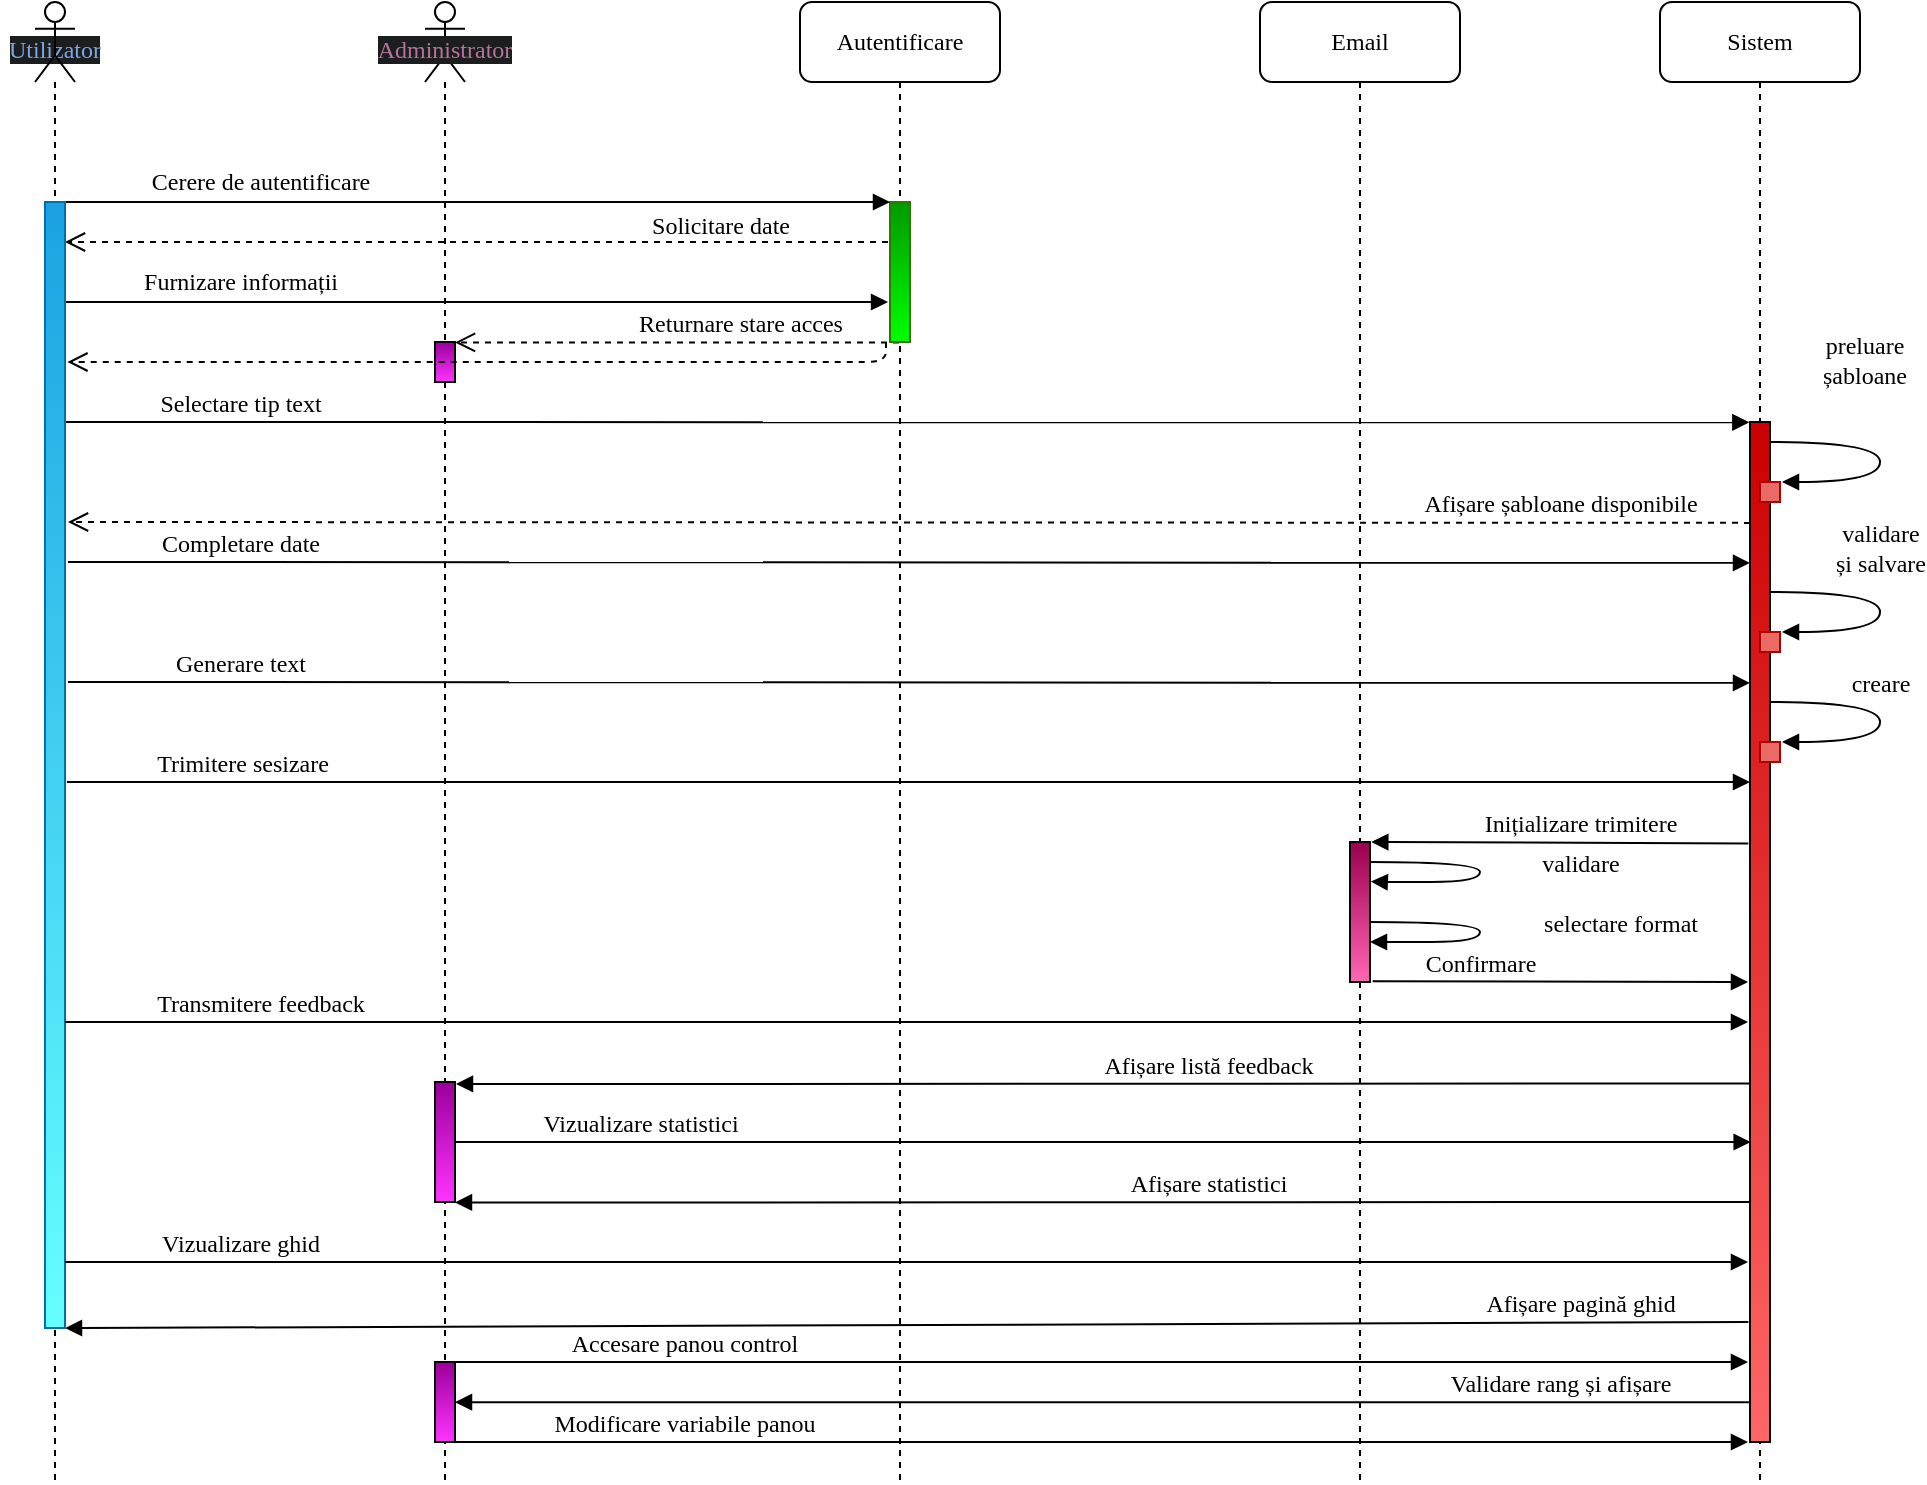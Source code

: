 <mxfile version="22.1.2" type="device">
  <diagram name="Page-1" id="13e1069c-82ec-6db2-03f1-153e76fe0fe0">
    <mxGraphModel dx="273" dy="158" grid="1" gridSize="10" guides="1" tooltips="1" connect="1" arrows="1" fold="1" page="1" pageScale="1" pageWidth="1100" pageHeight="850" background="none" math="0" shadow="0">
      <root>
        <mxCell id="0" />
        <mxCell id="1" parent="0" />
        <mxCell id="z8pLnilrMWmnh3hTPWCk-65" value="Afișare pagină ghid" style="html=1;verticalAlign=bottom;endArrow=none;labelBackgroundColor=none;fontFamily=Verdana;fontSize=12;endFill=0;startArrow=block;startFill=1;entryX=-0.085;entryY=0.871;entryDx=0;entryDy=0;entryPerimeter=0;exitX=1.03;exitY=0.923;exitDx=0;exitDy=0;exitPerimeter=0;" parent="1" edge="1">
          <mxGeometry x="0.8" relative="1" as="geometry">
            <mxPoint x="102.5" y="743.03" as="sourcePoint" />
            <mxPoint x="944.2" y="740" as="targetPoint" />
            <mxPoint as="offset" />
          </mxGeometry>
        </mxCell>
        <mxCell id="z8pLnilrMWmnh3hTPWCk-21" value="" style="shape=umlLifeline;perimeter=lifelinePerimeter;whiteSpace=wrap;html=1;container=1;dropTarget=0;collapsible=0;recursiveResize=0;outlineConnect=0;portConstraint=eastwest;newEdgeStyle={&quot;curved&quot;:0,&quot;rounded&quot;:0};participant=umlActor;" parent="1" vertex="1">
          <mxGeometry x="282.5" y="80" width="20" height="740" as="geometry" />
        </mxCell>
        <mxCell id="7baba1c4bc27f4b0-10" value="" style="html=1;points=[];perimeter=orthogonalPerimeter;rounded=0;shadow=0;comic=0;labelBackgroundColor=none;strokeWidth=1;fontFamily=Verdana;fontSize=12;align=center;fillColor=#990099;gradientColor=#FF33FF;" parent="1" vertex="1">
          <mxGeometry x="287.5" y="250" width="10" height="20" as="geometry" />
        </mxCell>
        <mxCell id="z8pLnilrMWmnh3hTPWCk-26" value="Returnare stare acces" style="html=1;verticalAlign=bottom;endArrow=open;dashed=1;endSize=8;labelBackgroundColor=none;fontFamily=Verdana;fontSize=12;edgeStyle=elbowEdgeStyle;elbow=vertical;" parent="1" edge="1">
          <mxGeometry x="-0.285" relative="1" as="geometry">
            <mxPoint x="297.5" y="250" as="targetPoint" />
            <Array as="points">
              <mxPoint x="99.46" y="250.24" />
              <mxPoint x="468.92" y="250.24" />
            </Array>
            <mxPoint x="519.5" y="250.24" as="sourcePoint" />
            <mxPoint as="offset" />
          </mxGeometry>
        </mxCell>
        <mxCell id="z8pLnilrMWmnh3hTPWCk-25" value="Furnizare informații" style="html=1;verticalAlign=bottom;endArrow=block;labelBackgroundColor=none;fontFamily=Verdana;fontSize=12;edgeStyle=elbowEdgeStyle;elbow=vertical;exitX=1.061;exitY=0.137;exitDx=0;exitDy=0;exitPerimeter=0;entryX=-0.036;entryY=0.502;entryDx=0;entryDy=0;entryPerimeter=0;" parent="1" edge="1">
          <mxGeometry x="-0.574" relative="1" as="geometry">
            <mxPoint x="102.5" y="230.04" as="sourcePoint" />
            <mxPoint x="514.03" y="230" as="targetPoint" />
            <mxPoint y="-1" as="offset" />
          </mxGeometry>
        </mxCell>
        <mxCell id="z8pLnilrMWmnh3hTPWCk-24" value="Solicitare date" style="html=1;verticalAlign=bottom;endArrow=open;dashed=1;endSize=8;labelBackgroundColor=none;fontFamily=Verdana;fontSize=12;edgeStyle=elbowEdgeStyle;elbow=vertical;entryX=1.054;entryY=0.047;entryDx=0;entryDy=0;entryPerimeter=0;" parent="1" edge="1">
          <mxGeometry x="-0.57" y="1" relative="1" as="geometry">
            <mxPoint x="102.5" y="200.68" as="targetPoint" />
            <Array as="points">
              <mxPoint x="464.46" y="200" />
              <mxPoint x="494.46" y="200" />
            </Array>
            <mxPoint x="520" y="200" as="sourcePoint" />
            <mxPoint as="offset" />
          </mxGeometry>
        </mxCell>
        <mxCell id="7baba1c4bc27f4b0-3" value="Autentificare" style="shape=umlLifeline;perimeter=lifelinePerimeter;whiteSpace=wrap;html=1;container=1;collapsible=0;recursiveResize=0;outlineConnect=0;rounded=1;shadow=0;comic=0;labelBackgroundColor=none;strokeWidth=1;fontFamily=Verdana;fontSize=12;align=center;" parent="1" vertex="1">
          <mxGeometry x="470" y="80" width="100" height="740" as="geometry" />
        </mxCell>
        <mxCell id="7baba1c4bc27f4b0-13" value="" style="html=1;points=[];perimeter=orthogonalPerimeter;rounded=0;shadow=0;comic=0;labelBackgroundColor=none;strokeWidth=1;fontFamily=Verdana;fontSize=12;align=center;fillColor=#009900;fontColor=#ffffff;strokeColor=#2D7600;gradientColor=#00FF00;" parent="7baba1c4bc27f4b0-3" vertex="1">
          <mxGeometry x="45" y="100" width="10" height="70" as="geometry" />
        </mxCell>
        <mxCell id="7baba1c4bc27f4b0-4" value="Email" style="shape=umlLifeline;perimeter=lifelinePerimeter;whiteSpace=wrap;html=1;container=1;collapsible=0;recursiveResize=0;outlineConnect=0;rounded=1;shadow=0;comic=0;labelBackgroundColor=none;strokeWidth=1;fontFamily=Verdana;fontSize=12;align=center;" parent="1" vertex="1">
          <mxGeometry x="700" y="80" width="100" height="740" as="geometry" />
        </mxCell>
        <mxCell id="7baba1c4bc27f4b0-34" value="" style="html=1;points=[];perimeter=orthogonalPerimeter;rounded=0;shadow=0;comic=0;labelBackgroundColor=none;strokeWidth=1;fontFamily=Verdana;fontSize=12;align=center;fillColor=#99004D;gradientColor=#FF66B3;" parent="7baba1c4bc27f4b0-4" vertex="1">
          <mxGeometry x="45" y="420" width="10" height="70" as="geometry" />
        </mxCell>
        <mxCell id="z8pLnilrMWmnh3hTPWCk-34" value="Completare date" style="html=1;verticalAlign=bottom;endArrow=block;labelBackgroundColor=none;fontFamily=Verdana;fontSize=12;exitX=1.15;exitY=0.499;exitDx=0;exitDy=0;exitPerimeter=0;" parent="7baba1c4bc27f4b0-4" edge="1">
          <mxGeometry x="-0.795" relative="1" as="geometry">
            <mxPoint x="-596" y="280.0" as="sourcePoint" />
            <mxPoint x="245" y="280.44" as="targetPoint" />
            <mxPoint as="offset" />
          </mxGeometry>
        </mxCell>
        <mxCell id="z8pLnilrMWmnh3hTPWCk-56" value="validare" style="html=1;verticalAlign=bottom;endArrow=block;labelBackgroundColor=none;fontFamily=Verdana;fontSize=12;elbow=vertical;edgeStyle=orthogonalEdgeStyle;curved=1;exitX=1.038;exitY=0.345;exitPerimeter=0;entryX=1.038;entryY=0.425;entryDx=0;entryDy=0;entryPerimeter=0;" parent="7baba1c4bc27f4b0-4" edge="1">
          <mxGeometry x="0.086" y="50" relative="1" as="geometry">
            <mxPoint x="55.003" y="430" as="sourcePoint" />
            <mxPoint x="55.38" y="439.75" as="targetPoint" />
            <Array as="points">
              <mxPoint x="110" y="430" />
              <mxPoint x="110" y="440" />
              <mxPoint x="61" y="440" />
            </Array>
            <mxPoint x="50" y="-50" as="offset" />
          </mxGeometry>
        </mxCell>
        <mxCell id="7baba1c4bc27f4b0-5" value="Sistem" style="shape=umlLifeline;perimeter=lifelinePerimeter;whiteSpace=wrap;html=1;container=1;collapsible=0;recursiveResize=0;outlineConnect=0;rounded=1;shadow=0;comic=0;labelBackgroundColor=none;strokeWidth=1;fontFamily=Verdana;fontSize=12;align=center;" parent="1" vertex="1">
          <mxGeometry x="900" y="80" width="100" height="740" as="geometry" />
        </mxCell>
        <mxCell id="7baba1c4bc27f4b0-22" value="" style="html=1;points=[];perimeter=orthogonalPerimeter;rounded=0;shadow=0;comic=0;labelBackgroundColor=none;strokeWidth=1;fontFamily=Verdana;fontSize=12;align=center;fillColor=#CC0000;fontColor=#000000;strokeColor=default;gradientColor=#FF6666;" parent="7baba1c4bc27f4b0-5" vertex="1">
          <mxGeometry x="45" y="210" width="10" height="510" as="geometry" />
        </mxCell>
        <mxCell id="7baba1c4bc27f4b0-37" value="" style="html=1;points=[];perimeter=orthogonalPerimeter;rounded=0;shadow=0;comic=0;labelBackgroundColor=none;strokeWidth=1;fontFamily=Verdana;fontSize=12;align=center;fillColor=#EA6B66;fontColor=#ffffff;strokeColor=#B20000;" parent="7baba1c4bc27f4b0-5" vertex="1">
          <mxGeometry x="50" y="240" width="10" height="10" as="geometry" />
        </mxCell>
        <mxCell id="7baba1c4bc27f4b0-39" value="preluare&lt;br&gt;șabloane" style="html=1;verticalAlign=bottom;endArrow=block;labelBackgroundColor=none;fontFamily=Verdana;fontSize=12;elbow=vertical;edgeStyle=orthogonalEdgeStyle;curved=1;exitX=1.038;exitY=0.345;exitPerimeter=0;" parent="7baba1c4bc27f4b0-5" edge="1">
          <mxGeometry x="-0.185" y="14" relative="1" as="geometry">
            <mxPoint x="55.003" y="220" as="sourcePoint" />
            <mxPoint x="61" y="240" as="targetPoint" />
            <Array as="points">
              <mxPoint x="110" y="220" />
              <mxPoint x="110" y="240" />
            </Array>
            <mxPoint x="-4" y="-10" as="offset" />
          </mxGeometry>
        </mxCell>
        <mxCell id="z8pLnilrMWmnh3hTPWCk-36" value="validare&lt;br&gt;și salvare" style="html=1;verticalAlign=bottom;endArrow=block;labelBackgroundColor=none;fontFamily=Verdana;fontSize=12;elbow=vertical;edgeStyle=orthogonalEdgeStyle;curved=1;exitX=1.038;exitY=0.345;exitPerimeter=0;" parent="7baba1c4bc27f4b0-5" edge="1">
          <mxGeometry x="-0.113" y="-5" relative="1" as="geometry">
            <mxPoint x="55.003" y="295" as="sourcePoint" />
            <mxPoint x="61" y="315" as="targetPoint" />
            <Array as="points">
              <mxPoint x="110" y="295" />
              <mxPoint x="110" y="315" />
            </Array>
            <mxPoint x="5" y="-5" as="offset" />
          </mxGeometry>
        </mxCell>
        <mxCell id="z8pLnilrMWmnh3hTPWCk-37" value="" style="html=1;points=[];perimeter=orthogonalPerimeter;rounded=0;shadow=0;comic=0;labelBackgroundColor=none;strokeWidth=1;fontFamily=Verdana;fontSize=12;align=center;fillColor=#EA6B66;fontColor=#ffffff;strokeColor=#B20000;" parent="7baba1c4bc27f4b0-5" vertex="1">
          <mxGeometry x="50" y="315" width="10" height="10" as="geometry" />
        </mxCell>
        <mxCell id="z8pLnilrMWmnh3hTPWCk-46" value="" style="html=1;points=[];perimeter=orthogonalPerimeter;rounded=0;shadow=0;comic=0;labelBackgroundColor=none;strokeWidth=1;fontFamily=Verdana;fontSize=12;align=center;fillColor=#EA6B66;fontColor=#ffffff;strokeColor=#B20000;" parent="7baba1c4bc27f4b0-5" vertex="1">
          <mxGeometry x="50" y="370" width="10" height="10" as="geometry" />
        </mxCell>
        <mxCell id="z8pLnilrMWmnh3hTPWCk-47" value="creare" style="html=1;verticalAlign=bottom;endArrow=block;labelBackgroundColor=none;fontFamily=Verdana;fontSize=12;elbow=vertical;edgeStyle=orthogonalEdgeStyle;curved=1;exitX=1.038;exitY=0.345;exitPerimeter=0;" parent="7baba1c4bc27f4b0-5" edge="1">
          <mxGeometry x="-0.113" relative="1" as="geometry">
            <mxPoint x="55.003" y="350" as="sourcePoint" />
            <mxPoint x="61" y="370" as="targetPoint" />
            <Array as="points">
              <mxPoint x="110" y="350" />
              <mxPoint x="110" y="370" />
            </Array>
            <mxPoint as="offset" />
          </mxGeometry>
        </mxCell>
        <mxCell id="z8pLnilrMWmnh3hTPWCk-39" value="Trimitere sesizare" style="html=1;verticalAlign=bottom;endArrow=block;labelBackgroundColor=none;fontFamily=Verdana;fontSize=12;exitX=1.15;exitY=0.499;exitDx=0;exitDy=0;exitPerimeter=0;entryX=-0.069;entryY=0.566;entryDx=0;entryDy=0;entryPerimeter=0;" parent="7baba1c4bc27f4b0-5" edge="1">
          <mxGeometry x="-0.792" relative="1" as="geometry">
            <mxPoint x="-796.5" y="390" as="sourcePoint" />
            <mxPoint x="45" y="390" as="targetPoint" />
            <mxPoint as="offset" />
          </mxGeometry>
        </mxCell>
        <mxCell id="z8pLnilrMWmnh3hTPWCk-62" value="Afișare listă feedback" style="html=1;verticalAlign=bottom;endArrow=none;labelBackgroundColor=none;fontFamily=Verdana;fontSize=12;endFill=0;startArrow=block;startFill=1;entryX=-0.085;entryY=0.871;entryDx=0;entryDy=0;entryPerimeter=0;" parent="7baba1c4bc27f4b0-5" edge="1">
          <mxGeometry x="0.164" relative="1" as="geometry">
            <mxPoint x="-602" y="541" as="sourcePoint" />
            <mxPoint x="45.0" y="540.75" as="targetPoint" />
            <mxPoint as="offset" />
          </mxGeometry>
        </mxCell>
        <mxCell id="z8pLnilrMWmnh3hTPWCk-70" value="Generare text" style="html=1;verticalAlign=bottom;endArrow=block;labelBackgroundColor=none;fontFamily=Verdana;fontSize=12;exitX=1.15;exitY=0.499;exitDx=0;exitDy=0;exitPerimeter=0;" parent="7baba1c4bc27f4b0-5" edge="1">
          <mxGeometry x="-0.795" relative="1" as="geometry">
            <mxPoint x="-796" y="340.0" as="sourcePoint" />
            <mxPoint x="45" y="340.44" as="targetPoint" />
            <mxPoint as="offset" />
          </mxGeometry>
        </mxCell>
        <mxCell id="7baba1c4bc27f4b0-23" value="Selectare tip text" style="html=1;verticalAlign=bottom;endArrow=block;labelBackgroundColor=none;fontFamily=Verdana;fontSize=12;entryX=-0.033;entryY=0.144;entryDx=0;entryDy=0;entryPerimeter=0;" parent="1" edge="1">
          <mxGeometry x="-0.771" relative="1" as="geometry">
            <mxPoint x="92.5" y="290.0" as="sourcePoint" />
            <mxPoint x="944.67" y="290.16" as="targetPoint" />
            <mxPoint as="offset" />
          </mxGeometry>
        </mxCell>
        <mxCell id="7baba1c4bc27f4b0-11" value="Cerere de autentificare" style="html=1;verticalAlign=bottom;endArrow=block;labelBackgroundColor=none;fontFamily=Verdana;fontSize=12;edgeStyle=elbowEdgeStyle;elbow=vertical;entryX=0;entryY=-0.006;entryDx=0;entryDy=0;entryPerimeter=0;" parent="1" target="7baba1c4bc27f4b0-13" edge="1">
          <mxGeometry x="-0.509" y="1" relative="1" as="geometry">
            <mxPoint x="97.5" y="180.0" as="sourcePoint" />
            <mxPoint x="510" y="180" as="targetPoint" />
            <mxPoint as="offset" />
          </mxGeometry>
        </mxCell>
        <mxCell id="z8pLnilrMWmnh3hTPWCk-16" value="&lt;span style=&quot;font-family: Verdana; font-size: 12px; font-style: normal; font-variant-ligatures: normal; font-variant-caps: normal; letter-spacing: normal; orphans: 2; text-indent: 0px; text-transform: none; widows: 2; word-spacing: 0px; -webkit-text-stroke-width: 0px; background-color: rgb(27, 29, 30); text-decoration-thickness: initial; text-decoration-style: initial; text-decoration-color: initial; float: none; display: inline !important;&quot;&gt;&lt;font style=&quot;&quot; color=&quot;#7ea6e0&quot;&gt;Utilizator&lt;/font&gt;&lt;/span&gt;" style="text;whiteSpace=wrap;html=1;align=center;" parent="1" vertex="1">
          <mxGeometry x="70" y="90" width="55" height="30" as="geometry" />
        </mxCell>
        <mxCell id="z8pLnilrMWmnh3hTPWCk-15" value="" style="shape=umlLifeline;perimeter=lifelinePerimeter;whiteSpace=wrap;html=1;container=1;dropTarget=0;collapsible=0;recursiveResize=0;outlineConnect=0;portConstraint=eastwest;newEdgeStyle={&quot;curved&quot;:0,&quot;rounded&quot;:0};participant=umlActor;" parent="1" vertex="1">
          <mxGeometry x="87.5" y="80" width="20" height="740" as="geometry" />
        </mxCell>
        <mxCell id="7baba1c4bc27f4b0-9" value="" style="html=1;points=[];perimeter=orthogonalPerimeter;rounded=0;shadow=0;comic=0;labelBackgroundColor=none;strokeWidth=1;fontFamily=Verdana;fontSize=12;align=center;fillColor=#1ba1e2;fontColor=#ffffff;strokeColor=#006EAF;gradientColor=#66FFFF;" parent="1" vertex="1">
          <mxGeometry x="92.5" y="180" width="10" height="563" as="geometry" />
        </mxCell>
        <mxCell id="z8pLnilrMWmnh3hTPWCk-22" value="&lt;span style=&quot;font-family: Verdana; font-size: 12px; font-style: normal; font-variant-ligatures: normal; font-variant-caps: normal; font-weight: 400; letter-spacing: normal; orphans: 2; text-indent: 0px; text-transform: none; widows: 2; word-spacing: 0px; -webkit-text-stroke-width: 0px; background-color: rgb(27, 29, 30); text-decoration-thickness: initial; text-decoration-style: initial; text-decoration-color: initial; float: none; display: inline !important;&quot;&gt;&lt;font color=&quot;#b5739d&quot;&gt;Administrator&lt;/font&gt;&lt;/span&gt;" style="text;whiteSpace=wrap;html=1;align=center;" parent="1" vertex="1">
          <mxGeometry x="250" y="90" width="85" height="30" as="geometry" />
        </mxCell>
        <mxCell id="z8pLnilrMWmnh3hTPWCk-31" value="" style="html=1;verticalAlign=bottom;endArrow=open;dashed=1;endSize=8;labelBackgroundColor=none;fontFamily=Verdana;fontSize=12;edgeStyle=elbowEdgeStyle;elbow=vertical;entryX=1.123;entryY=0.143;entryDx=0;entryDy=0;entryPerimeter=0;" parent="1" target="7baba1c4bc27f4b0-9" edge="1">
          <mxGeometry relative="1" as="geometry">
            <mxPoint x="142.0" y="280" as="targetPoint" />
            <Array as="points">
              <mxPoint x="498.73" y="260" />
              <mxPoint x="348.73" y="280" />
              <mxPoint x="538.73" y="280" />
            </Array>
            <mxPoint x="513" y="250" as="sourcePoint" />
          </mxGeometry>
        </mxCell>
        <mxCell id="7baba1c4bc27f4b0-27" value="Afișare șabloane disponibile" style="html=1;verticalAlign=bottom;endArrow=open;dashed=1;endSize=8;labelBackgroundColor=none;fontFamily=Verdana;fontSize=12;entryX=1.094;entryY=0.453;entryDx=0;entryDy=0;entryPerimeter=0;" parent="1" edge="1">
          <mxGeometry x="-0.774" relative="1" as="geometry">
            <mxPoint x="104" y="340" as="targetPoint" />
            <mxPoint x="945" y="340.44" as="sourcePoint" />
            <mxPoint as="offset" />
          </mxGeometry>
        </mxCell>
        <mxCell id="z8pLnilrMWmnh3hTPWCk-55" value="Inițializare trimitere" style="html=1;verticalAlign=bottom;endArrow=none;labelBackgroundColor=none;fontFamily=Verdana;fontSize=12;endFill=0;startArrow=block;startFill=1;entryX=-0.085;entryY=0.871;entryDx=0;entryDy=0;entryPerimeter=0;exitX=1.065;exitY=-0.006;exitDx=0;exitDy=0;exitPerimeter=0;" parent="1" edge="1">
          <mxGeometry x="0.107" relative="1" as="geometry">
            <mxPoint x="755.65" y="500.0" as="sourcePoint" />
            <mxPoint x="944.15" y="500.75" as="targetPoint" />
            <mxPoint as="offset" />
          </mxGeometry>
        </mxCell>
        <mxCell id="z8pLnilrMWmnh3hTPWCk-57" value="selectare format" style="html=1;verticalAlign=bottom;endArrow=block;labelBackgroundColor=none;fontFamily=Verdana;fontSize=12;elbow=vertical;edgeStyle=orthogonalEdgeStyle;curved=1;exitX=1.038;exitY=0.345;exitPerimeter=0;entryX=1.038;entryY=0.425;entryDx=0;entryDy=0;entryPerimeter=0;" parent="1" edge="1">
          <mxGeometry x="0.083" y="70" relative="1" as="geometry">
            <mxPoint x="755.003" y="540" as="sourcePoint" />
            <mxPoint x="755" y="550" as="targetPoint" />
            <Array as="points">
              <mxPoint x="810" y="540" />
              <mxPoint x="810" y="550" />
              <mxPoint x="761" y="550" />
            </Array>
            <mxPoint x="70" y="-70" as="offset" />
          </mxGeometry>
        </mxCell>
        <mxCell id="z8pLnilrMWmnh3hTPWCk-58" value="Confirmare" style="html=1;verticalAlign=bottom;endArrow=block;labelBackgroundColor=none;fontFamily=Verdana;fontSize=12;exitX=1.132;exitY=0.994;exitDx=0;exitDy=0;exitPerimeter=0;" parent="1" source="7baba1c4bc27f4b0-34" edge="1">
          <mxGeometry x="-0.428" relative="1" as="geometry">
            <mxPoint x="760" y="570" as="sourcePoint" />
            <mxPoint x="944" y="570" as="targetPoint" />
            <mxPoint as="offset" />
          </mxGeometry>
        </mxCell>
        <mxCell id="z8pLnilrMWmnh3hTPWCk-59" value="Transmitere feedback" style="html=1;verticalAlign=bottom;endArrow=block;labelBackgroundColor=none;fontFamily=Verdana;fontSize=12;exitX=1.15;exitY=0.499;exitDx=0;exitDy=0;exitPerimeter=0;entryX=-0.069;entryY=0.566;entryDx=0;entryDy=0;entryPerimeter=0;" parent="1" edge="1">
          <mxGeometry x="-0.768" relative="1" as="geometry">
            <mxPoint x="102.5" y="590" as="sourcePoint" />
            <mxPoint x="944" y="590" as="targetPoint" />
            <mxPoint as="offset" />
          </mxGeometry>
        </mxCell>
        <mxCell id="z8pLnilrMWmnh3hTPWCk-60" value="Vizualizare statistici" style="html=1;verticalAlign=bottom;endArrow=block;labelBackgroundColor=none;fontFamily=Verdana;fontSize=12;" parent="1" edge="1">
          <mxGeometry x="-0.714" relative="1" as="geometry">
            <mxPoint x="297.497" y="650" as="sourcePoint" />
            <mxPoint x="945.33" y="650" as="targetPoint" />
            <mxPoint as="offset" />
            <Array as="points">
              <mxPoint x="365.33" y="650" />
            </Array>
          </mxGeometry>
        </mxCell>
        <mxCell id="z8pLnilrMWmnh3hTPWCk-61" value="" style="html=1;points=[];perimeter=orthogonalPerimeter;rounded=0;shadow=0;comic=0;labelBackgroundColor=none;strokeWidth=1;fontFamily=Verdana;fontSize=12;align=center;fillColor=#990099;gradientColor=#FF33FF;" parent="1" vertex="1">
          <mxGeometry x="287.5" y="620" width="10" height="60" as="geometry" />
        </mxCell>
        <mxCell id="z8pLnilrMWmnh3hTPWCk-63" value="Afișare statistici" style="html=1;verticalAlign=bottom;endArrow=none;labelBackgroundColor=none;fontFamily=Verdana;fontSize=12;endFill=0;startArrow=block;startFill=1;entryX=-0.085;entryY=0.871;entryDx=0;entryDy=0;entryPerimeter=0;" parent="1" edge="1">
          <mxGeometry x="0.164" relative="1" as="geometry">
            <mxPoint x="297.5" y="680.25" as="sourcePoint" />
            <mxPoint x="944.5" y="680" as="targetPoint" />
            <mxPoint as="offset" />
          </mxGeometry>
        </mxCell>
        <mxCell id="z8pLnilrMWmnh3hTPWCk-64" value="Vizualizare ghid" style="html=1;verticalAlign=bottom;endArrow=block;labelBackgroundColor=none;fontFamily=Verdana;fontSize=12;exitX=1.15;exitY=0.499;exitDx=0;exitDy=0;exitPerimeter=0;entryX=-0.069;entryY=0.566;entryDx=0;entryDy=0;entryPerimeter=0;" parent="1" edge="1">
          <mxGeometry x="-0.792" relative="1" as="geometry">
            <mxPoint x="102.5" y="710" as="sourcePoint" />
            <mxPoint x="944" y="710" as="targetPoint" />
            <mxPoint as="offset" />
          </mxGeometry>
        </mxCell>
        <mxCell id="z8pLnilrMWmnh3hTPWCk-66" value="Accesare panou control" style="html=1;verticalAlign=bottom;endArrow=block;labelBackgroundColor=none;fontFamily=Verdana;fontSize=12;exitX=1.15;exitY=0.499;exitDx=0;exitDy=0;exitPerimeter=0;" parent="1" edge="1">
          <mxGeometry x="-0.647" relative="1" as="geometry">
            <mxPoint x="297.5" y="760" as="sourcePoint" />
            <mxPoint x="944" y="760" as="targetPoint" />
            <mxPoint as="offset" />
          </mxGeometry>
        </mxCell>
        <mxCell id="z8pLnilrMWmnh3hTPWCk-67" value="" style="html=1;points=[];perimeter=orthogonalPerimeter;rounded=0;shadow=0;comic=0;labelBackgroundColor=none;strokeWidth=1;fontFamily=Verdana;fontSize=12;align=center;fillColor=#990099;gradientColor=#FF33FF;" parent="1" vertex="1">
          <mxGeometry x="287.5" y="760" width="10" height="40" as="geometry" />
        </mxCell>
        <mxCell id="z8pLnilrMWmnh3hTPWCk-68" value="Validare rang și afișare" style="html=1;verticalAlign=bottom;endArrow=none;labelBackgroundColor=none;fontFamily=Verdana;fontSize=12;endFill=0;startArrow=block;startFill=1;entryX=-0.056;entryY=0.961;entryDx=0;entryDy=0;entryPerimeter=0;" parent="1" target="7baba1c4bc27f4b0-22" edge="1">
          <mxGeometry x="0.708" relative="1" as="geometry">
            <mxPoint x="297.5" y="780.08" as="sourcePoint" />
            <mxPoint x="940" y="780" as="targetPoint" />
            <mxPoint as="offset" />
          </mxGeometry>
        </mxCell>
        <mxCell id="z8pLnilrMWmnh3hTPWCk-69" value="Modificare variabile panou" style="html=1;verticalAlign=bottom;endArrow=block;labelBackgroundColor=none;fontFamily=Verdana;fontSize=12;exitX=1.15;exitY=0.499;exitDx=0;exitDy=0;exitPerimeter=0;" parent="1" edge="1">
          <mxGeometry x="-0.646" relative="1" as="geometry">
            <mxPoint x="297.5" y="800" as="sourcePoint" />
            <mxPoint x="944" y="800" as="targetPoint" />
            <mxPoint as="offset" />
          </mxGeometry>
        </mxCell>
      </root>
    </mxGraphModel>
  </diagram>
</mxfile>
